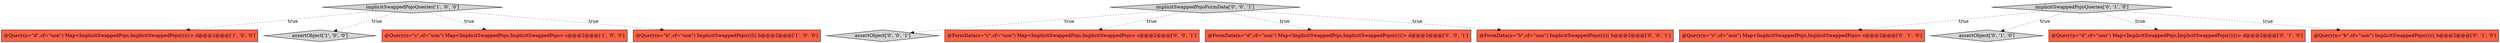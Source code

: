 digraph {
4 [style = filled, label = "@Query(n=\"d\",cf=\"uon\") Map<ImplicitSwappedPojo,ImplicitSwappedPojo((((((> d@@@2@@@['1', '0', '0']", fillcolor = tomato, shape = box image = "AAA0AAABBB1BBB"];
10 [style = filled, label = "assertObject['0', '0', '1']", fillcolor = lightgray, shape = diamond image = "AAA0AAABBB3BBB"];
12 [style = filled, label = "@FormData(n=\"c\",cf=\"uon\") Map<ImplicitSwappedPojo,ImplicitSwappedPojo> c@@@2@@@['0', '0', '1']", fillcolor = tomato, shape = box image = "AAA0AAABBB3BBB"];
7 [style = filled, label = "@Query(n=\"c\",cf=\"uon\") Map<ImplicitSwappedPojo,ImplicitSwappedPojo> c@@@2@@@['0', '1', '0']", fillcolor = tomato, shape = box image = "AAA0AAABBB2BBB"];
3 [style = filled, label = "assertObject['1', '0', '0']", fillcolor = lightgray, shape = diamond image = "AAA0AAABBB1BBB"];
5 [style = filled, label = "assertObject['0', '1', '0']", fillcolor = lightgray, shape = diamond image = "AAA0AAABBB2BBB"];
1 [style = filled, label = "@Query(n=\"c\",cf=\"uon\") Map<ImplicitSwappedPojo,ImplicitSwappedPojo> c@@@2@@@['1', '0', '0']", fillcolor = tomato, shape = box image = "AAA0AAABBB1BBB"];
11 [style = filled, label = "@FormData(n=\"d\",cf=\"uon\") Map<ImplicitSwappedPojo,ImplicitSwappedPojo((((((> d@@@2@@@['0', '0', '1']", fillcolor = tomato, shape = box image = "AAA0AAABBB3BBB"];
0 [style = filled, label = "@Query(n=\"b\",cf=\"uon\") ImplicitSwappedPojo(((((( b@@@2@@@['1', '0', '0']", fillcolor = tomato, shape = box image = "AAA0AAABBB1BBB"];
13 [style = filled, label = "@FormData(n=\"b\",cf=\"uon\") ImplicitSwappedPojo(((((( b@@@2@@@['0', '0', '1']", fillcolor = tomato, shape = box image = "AAA0AAABBB3BBB"];
9 [style = filled, label = "implicitSwappedPojoQueries['0', '1', '0']", fillcolor = lightgray, shape = diamond image = "AAA0AAABBB2BBB"];
8 [style = filled, label = "@Query(n=\"d\",cf=\"uon\") Map<ImplicitSwappedPojo,ImplicitSwappedPojo((((((> d@@@2@@@['0', '1', '0']", fillcolor = tomato, shape = box image = "AAA0AAABBB2BBB"];
6 [style = filled, label = "@Query(n=\"b\",cf=\"uon\") ImplicitSwappedPojo(((((( b@@@2@@@['0', '1', '0']", fillcolor = tomato, shape = box image = "AAA0AAABBB2BBB"];
14 [style = filled, label = "implicitSwappedPojoFormData['0', '0', '1']", fillcolor = lightgray, shape = diamond image = "AAA0AAABBB3BBB"];
2 [style = filled, label = "implicitSwappedPojoQueries['1', '0', '0']", fillcolor = lightgray, shape = diamond image = "AAA0AAABBB1BBB"];
2->3 [style = dotted, label="true"];
14->11 [style = dotted, label="true"];
2->0 [style = dotted, label="true"];
9->7 [style = dotted, label="true"];
14->12 [style = dotted, label="true"];
9->6 [style = dotted, label="true"];
2->1 [style = dotted, label="true"];
14->10 [style = dotted, label="true"];
14->13 [style = dotted, label="true"];
2->4 [style = dotted, label="true"];
9->8 [style = dotted, label="true"];
9->5 [style = dotted, label="true"];
}
